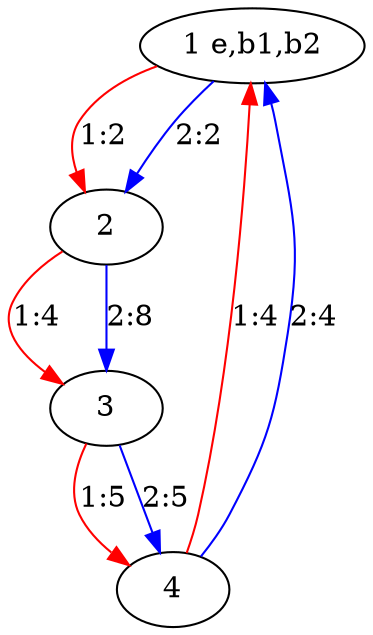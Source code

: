 digraph "instance-7" {
	1 [label="1 e,b1,b2"]
	2 [label=2]
	1 -> 2 [label="1:2" color=red weight=2]
	1 -> 2 [label="2:2" color=blue weight=2]
	3 [label=3]
	2 -> 3 [label="1:4" color=red weight=4]
	2 -> 3 [label="2:8" color=blue weight=8]
	4 [label=4]
	3 -> 4 [label="1:5" color=red weight=5]
	3 -> 4 [label="2:5" color=blue weight=5]
	4 -> 1 [label="1:4" color=red weight=4]
	4 -> 1 [label="2:4" color=blue weight=4]
}

